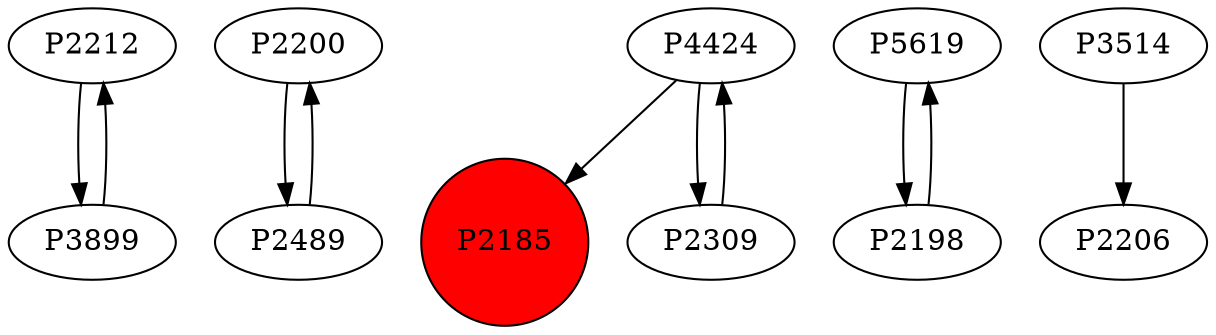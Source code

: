 digraph {
	P2212 -> P3899
	P2200 -> P2489
	P3899 -> P2212
	P4424 -> P2185
	P5619 -> P2198
	P2489 -> P2200
	P2309 -> P4424
	P2198 -> P5619
	P4424 -> P2309
	P3514 -> P2206
	P2185 [shape=circle]
	P2185 [style=filled]
	P2185 [fillcolor=red]
}
